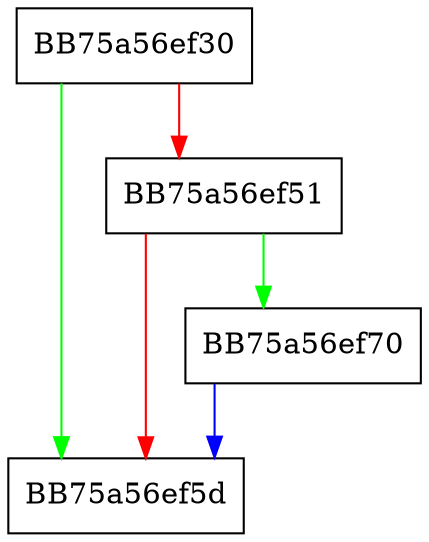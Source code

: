 digraph mp_lua_api_GetResmgrBasePlugin {
  node [shape="box"];
  graph [splines=ortho];
  BB75a56ef30 -> BB75a56ef5d [color="green"];
  BB75a56ef30 -> BB75a56ef51 [color="red"];
  BB75a56ef51 -> BB75a56ef70 [color="green"];
  BB75a56ef51 -> BB75a56ef5d [color="red"];
  BB75a56ef70 -> BB75a56ef5d [color="blue"];
}